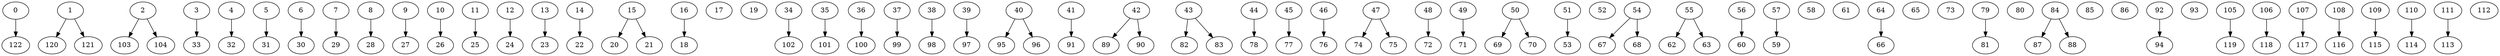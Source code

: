 digraph {
	0
	1
	2
	3
	4
	5
	6
	7
	8
	9
	10
	11
	12
	13
	14
	15
	16
	17
	18
	19
	20
	21
	22
	23
	24
	25
	26
	27
	28
	29
	30
	31
	32
	33
	34
	35
	36
	37
	38
	39
	40
	41
	42
	43
	44
	45
	46
	47
	48
	49
	50
	51
	52
	53
	54
	55
	56
	57
	58
	59
	60
	61
	62
	63
	64
	65
	66
	67
	68
	69
	70
	71
	72
	73
	74
	75
	76
	77
	78
	79
	80
	81
	82
	83
	84
	85
	86
	87
	88
	89
	90
	91
	92
	93
	94
	95
	96
	97
	98
	99
	100
	101
	102
	103
	104
	105
	106
	107
	108
	109
	110
	111
	112
	113
	114
	115
	116
	117
	118
	119
	120
	121
	122
	16 -> 18
	15 -> 20
	15 -> 21
	14 -> 22
	13 -> 23
	12 -> 24
	11 -> 25
	10 -> 26
	9 -> 27
	8 -> 28
	7 -> 29
	6 -> 30
	5 -> 31
	4 -> 32
	3 -> 33
	51 -> 53
	57 -> 59
	56 -> 60
	55 -> 62
	55 -> 63
	64 -> 66
	54 -> 67
	54 -> 68
	50 -> 69
	50 -> 70
	49 -> 71
	48 -> 72
	47 -> 74
	47 -> 75
	46 -> 76
	45 -> 77
	44 -> 78
	79 -> 81
	43 -> 82
	43 -> 83
	84 -> 87
	84 -> 88
	42 -> 89
	42 -> 90
	41 -> 91
	92 -> 94
	40 -> 95
	40 -> 96
	39 -> 97
	38 -> 98
	37 -> 99
	36 -> 100
	35 -> 101
	34 -> 102
	2 -> 103
	2 -> 104
	111 -> 113
	110 -> 114
	109 -> 115
	108 -> 116
	107 -> 117
	106 -> 118
	105 -> 119
	1 -> 120
	1 -> 121
	0 -> 122
}
